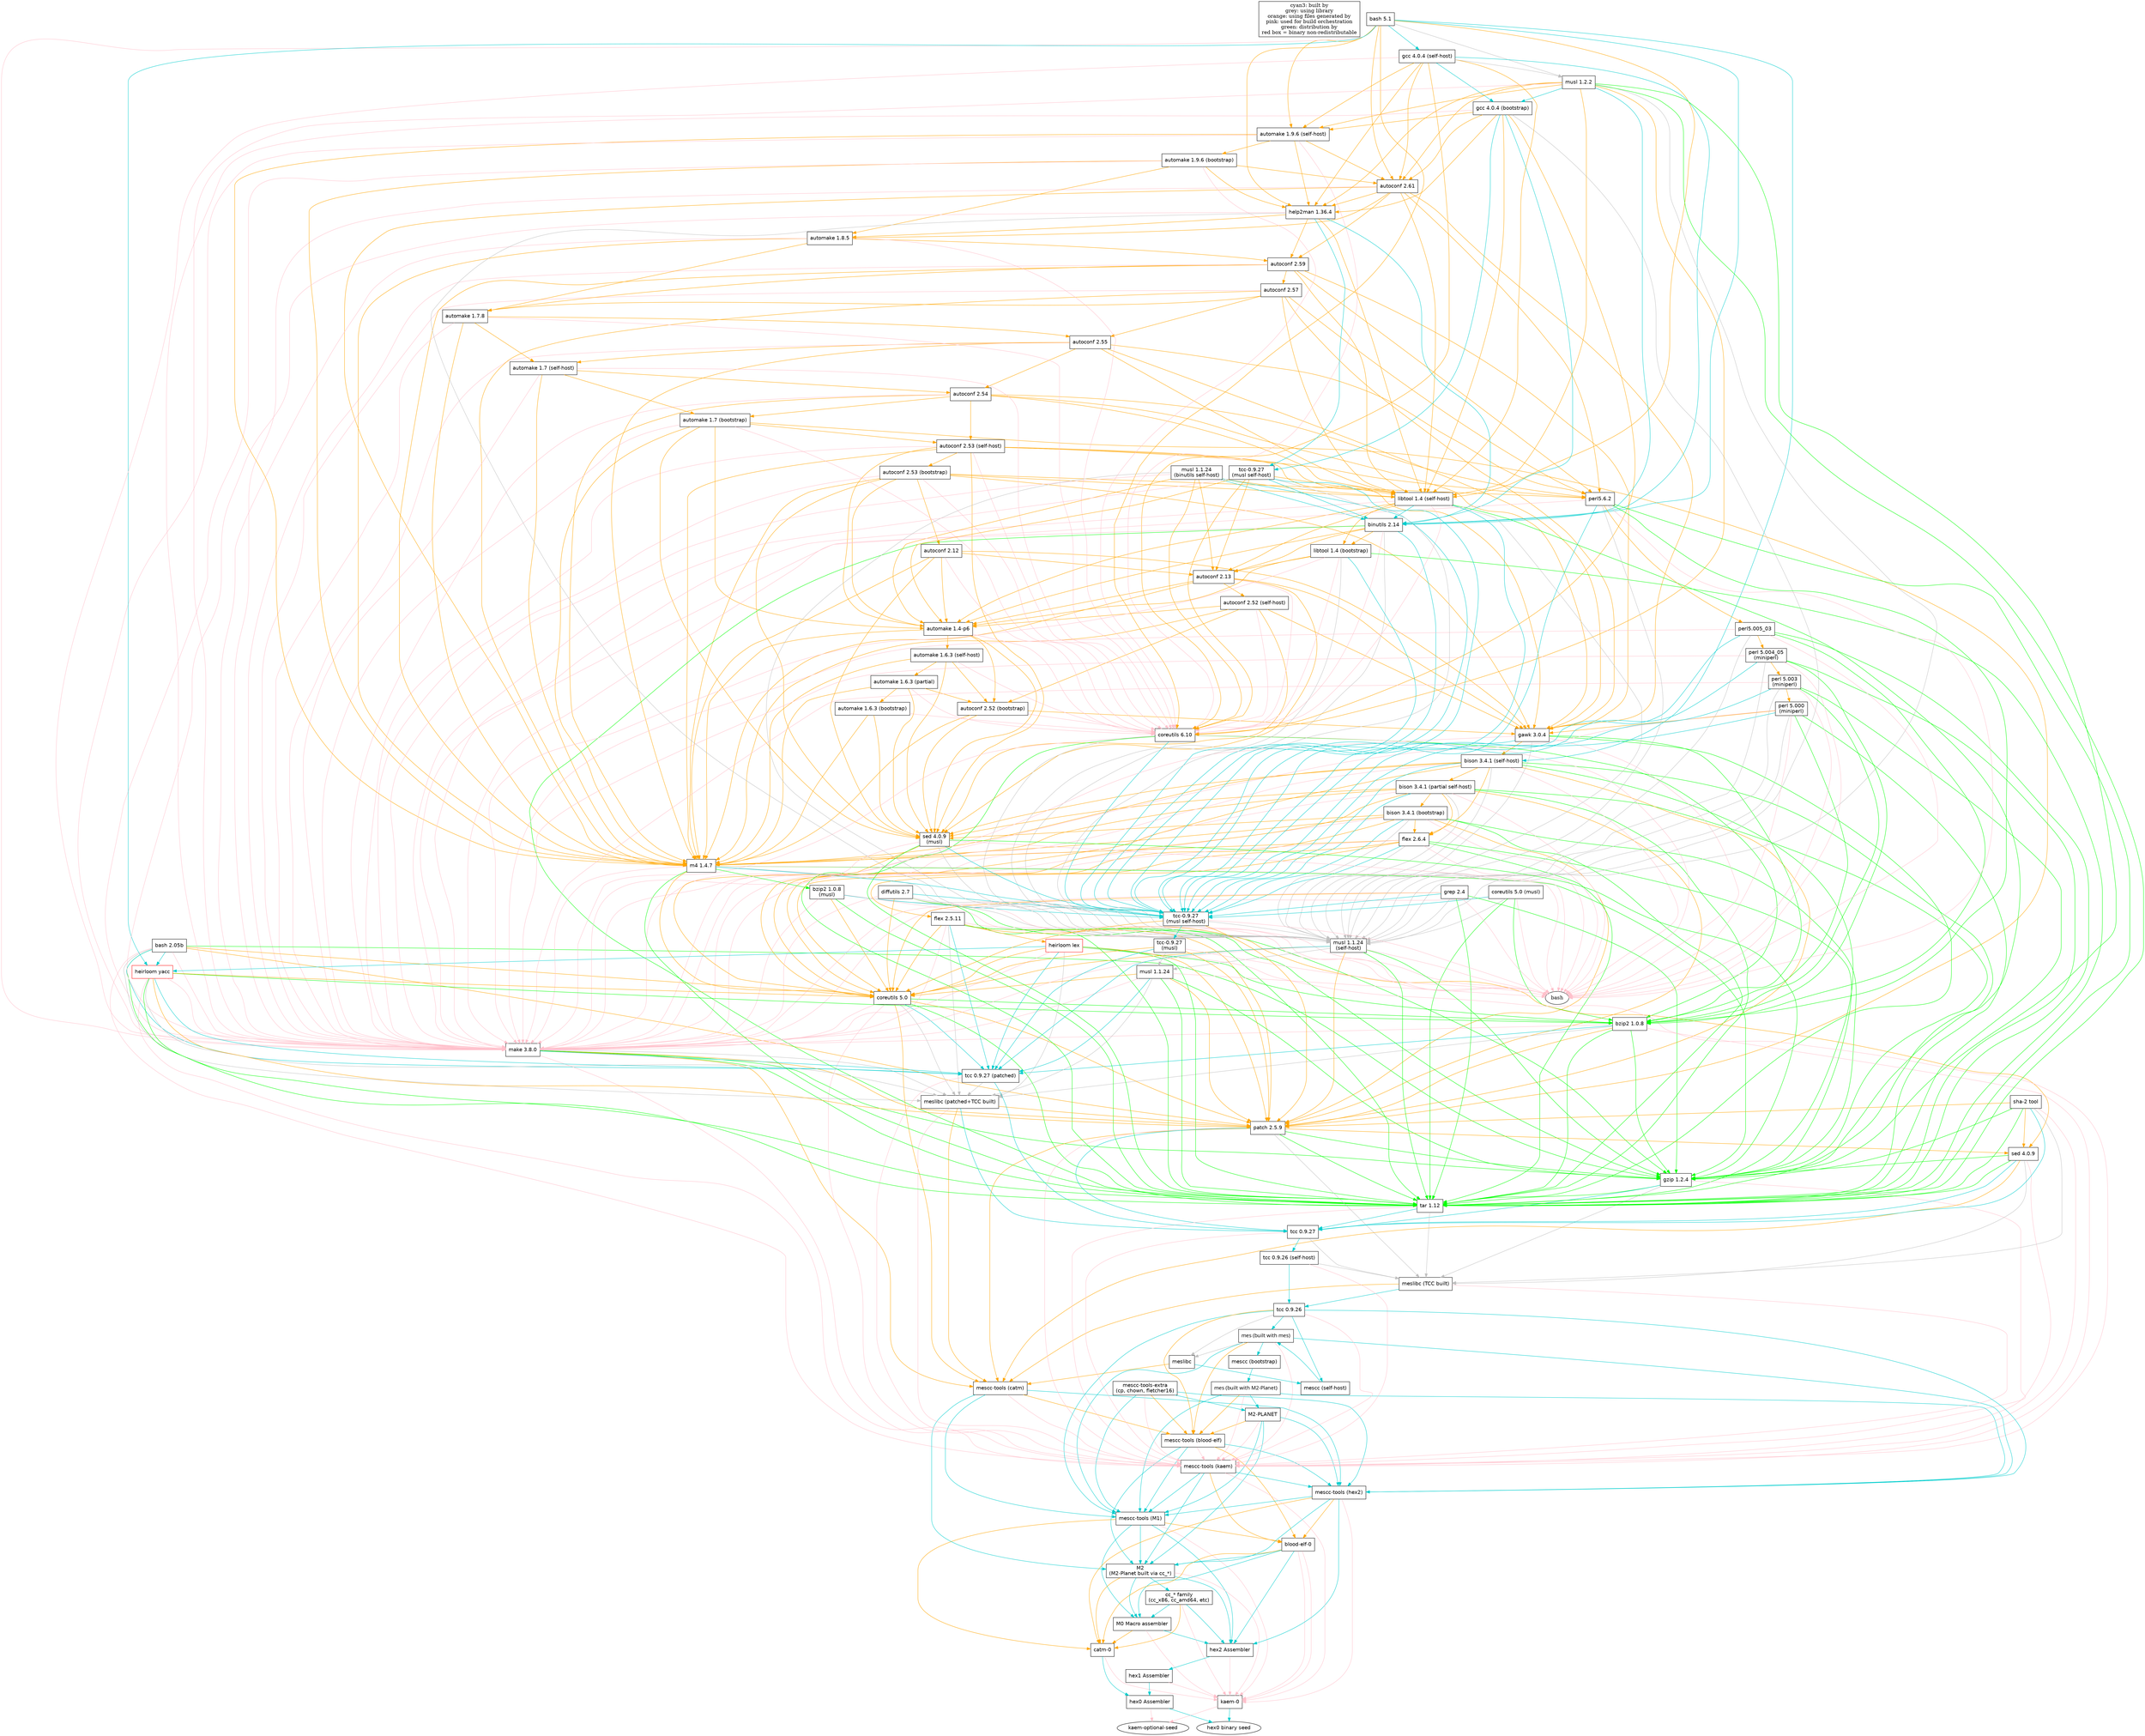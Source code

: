 digraph "live-bootstrap" {
	"NULL"  [label = "cyan3: built by\ngrey: using library\norange: using files generated by\npink: used for build orchestration\ngreen: distribution by\nred box = binary non-redistributable", shape = box];

	# boxes of software
	"M0-Macro" [label = "M0 Macro assembler", shape = box, fontname = Helvetica];
	"M1" [label = "mescc-tools (M1)", shape = box, fontname = Helvetica];
	"M2" [label = "M2\n(M2-Planet built via cc_*)", shape = box, fontname = Helvetica];
	"M2-Planet" [label = "M2-PLANET", shape = box, fontname = Helvetica];
	"autoconf0" [label = "autoconf 2.52 (bootstrap)", shape=box, fontname=Helvetica];
	"autoconf1" [label = "autoconf 2.52 (self-host)", shape=box, fontname=Helvetica];
	"autoconf10" [label = "autoconf 2.61", shape=box, fontname=Helvetica];
	"autoconf2" [label = "autoconf 2.13", shape=box, fontname=Helvetica];
	"autoconf3" [label = "autoconf 2.12", shape=box, fontname=Helvetica];
	"autoconf4" [label = "autoconf 2.53 (bootstrap)", shape=box, fontname=Helvetica];
	"autoconf5" [label = "autoconf 2.53 (self-host)", shape=box, fontname=Helvetica];
	"autoconf6" [label = "autoconf 2.54", shape=box, fontname=Helvetica];
	"autoconf7" [label = "autoconf 2.55", shape=box, fontname=Helvetica];
	"autoconf8" [label = "autoconf 2.57", shape=box, fontname=Helvetica];
	"autoconf9" [label = "autoconf 2.59", shape=box, fontname=Helvetica];
	"automake0" [label = "automake 1.6.3 (bootstrap)", shape=box, fontname=Helvetica];
	"automake1" [label = "automake 1.6.3 (partial)", shape=box, fontname=Helvetica];
	"automake2" [label = "automake 1.6.3 (self-host)", shape=box, fontname=Helvetica];
	"automake3" [label = "automake 1.4-p6", shape=box, fontname=Helvetica];
	"automake4" [label = "automake 1.7 (bootstrap)", shape=box, fontname=Helvetica];
	"automake5" [label = "automake 1.7 (self-host)", shape=box, fontname=Helvetica];
	"automake6" [label = "automake 1.7.8", shape=box, fontname=Helvetica];
	"automake7" [label = "automake 1.8.5", shape=box, fontname=Helvetica];
	"automake8" [label = "automake 1.9.6 (bootstrap)", shape=box, fontname=Helvetica];
	"automake9" [label = "automake 1.9.6 (self-host)", shape=box, fontname=Helvetica];
	"bash0" [label = "bash 2.05b", shape=box, fontname=Helvetica];
	"bash1" [label = "bash 5.1", shape=box, fontname=Helvetica];
	"binutils0" [label = "binutils 2.14", shape=box, fontname=Helvetica];
	"bison0" [label = "bison 3.4.1 (bootstrap)", shape=box, fontname=Helvetica];
	"bison1" [label = "bison 3.4.1 (partial self-host)", shape=box, fontname=Helvetica];
	"bison2" [label = "bison 3.4.1 (self-host)", shape=box, fontname=Helvetica];
	"blood-elf" [label = "mescc-tools (blood-elf)", shape = box, fontname = Helvetica];
	"blood-elf-0" [label = "blood-elf-0", shape = box, fontname = Helvetica];
	"bzip2" [label = "bzip2 1.0.8", shape=box, fontname=Helvetica];
	"bzip2-musl" [label = "bzip2 1.0.8\n(musl)", shape=box, fontname=Helvetica];
	"catm" [label = "mescc-tools (catm)", shape = box, fontname = Helvetica];
	"catm-0" [label = "catm-0", shape = box, fontname = Helvetica];
	"cc_*" [label = "cc_* family\n(cc_x86, cc_amd64, etc)", shape = box, fontname = Helvetica];
	"coreutils5" [label = "coreutils 5.0", shape=box, fontname=Helvetica];
	"coreutils5-musl" [label = "coreutils 5.0 (musl)", shape=box, fontname=Helvetica];
	"coreutils6" [label = "coreutils 6.10", shape=box, fontname=Helvetica];
	"diffutils" [label = "diffutils 2.7", shape=box, fontname=Helvetica];
	"flex" [label = "flex 2.6.4", shape=box, fontname=Helvetica];
	"flex0" [label = "flex 2.5.11", shape=box, fontname=Helvetica];
	"gawk" [label = "gawk 3.0.4", shape=box, fontname=Helvetica];
	"gcc0" [label = "gcc 4.0.4 (bootstrap)", shape=box, fontname=Helvetica];
	"gcc1" [label = "gcc 4.0.4 (self-host)", shape=box, fontname=Helvetica];
	"grep" [label = "grep 2.4", shape=box, fontname=Helvetica];
	"gzip" [label = "gzip 1.2.4", shape=box, fontname=Helvetica];
	"hex0-assembler" [label = "hex0 Assembler", shape = box, fontname = Helvetica];
	"help2man" [label = "help2man 1.36.4", shape = box, fontname = Helvetica];
	"hex0-seed" [label = "hex0 binary seed", fontname = Helvetica];
	"hex1-assembler" [label = "hex1 Assembler", shape = box, fontname = Helvetica];
	"hex2" [label = "mescc-tools (hex2)", shape = box, fontname = Helvetica];
	"hex2-assembler" [label = "hex2 Assembler", shape = box, fontname = Helvetica];
	"kaem" [label = "mescc-tools (kaem)", shape = box, fontname = Helvetica];
	"kaem-0" [label = "kaem-0", shape=box, fontname = Helvetica];
	"kaem-optional-seed" [label = "kaem-optional-seed", fontname = Helvetica];
	"lex" [label = "heirloom lex", shape=box, fontname=Helvetica, color=red];
	"libtool0" [label = "libtool 1.4 (bootstrap)", shape=box, fontname=Helvetica];
	"libtool1" [label = "libtool 1.4 (self-host)", shape=box, fontname=Helvetica];
	"m4" [label = "m4 1.4.7", shape=box, fontname=Helvetica];
	"make" [label = "make 3.8.0", shape=box, fontname=Helvetica];
	"mes" [label = "mes (built with mes)", shape = box, fontname = Helventica];
	"mes-m2" [label = "mes (built with M2-Planet)", shape = box, fontname = Helventica];
	"mescc" [label = "mescc (self-host)", shape = box, fontname = Helvetica];
	"mescc-0" [label = "mescc (bootstrap)", shape = box, fontname = Helvetica];
	"mescc-tools-extra" [label = "mescc-tools-extra\n(cp, chown, fletcher16)", shape=box, fontname=Helvetica];
	"meslibc" [label = "meslibc", shape = box, fontname = Helvetica];
	"meslibc-patch" [label = "meslibc (patched+TCC built)", shape = box, fontname = Helvetica];
	"meslibc-tcc" [label = "meslibc (TCC built)", shape = box, fontname = Helvetica];
	"musl1" [label = "musl 1.1.24", shape=box, fontname=Helvetica];
	"musl2" [label = "musl 1.1.24\n(self-host)", shape=box, fontname=Helvetica];
	"musl3" [label = "musl 1.1.24\n(binutils self-host)", shape=box, fontname=Helvetica];
	"musl4" [label = "musl 1.2.2", shape=box, fontname=Helvetica];
	"patch" [label = "patch 2.5.9", shape=box, fontname=Helvetica];
	"perl0" [label = "perl 5.000\n(miniperl)", shape=box, fontname=Helvetica];
	"perl1" [label = "perl 5.003\n(miniperl)", shape=box, fontname=Helvetica];
	"perl2" [label = "perl 5.004_05\n(miniperl)", shape=box, fontname=Helvetica];
	"perl3" [label = "perl5.005_03", shape=box, fontname=Helvetica];
	"perl4" [label = "perl5.6.2", shape=box, fontname=Helvetica];
	"sed" [label = "sed 4.0.9", shape=box, fontname=Helvetica];
	"sed-musl" [label = "sed 4.0.9\n(musl)", shape=box, fontname=Helvetica];
	"sha-2" [label = "sha-2 tool", shape=box, fontname=Helvetica];
	"tar" [label = "tar 1.12", shape=box, fontname=Helvetica];
	"tcc 0.9.26" [label = "tcc 0.9.26 (self-host)", shape = box, fontname = Helvetica];
	"tcc 0.9.26-0" [label = "tcc 0.9.26", shape = box, fontname = Helvetica];
	"tcc" [label = "tcc 0.9.27", shape = box, fontname = Helvetica];
	"tcc-musl0" [label = "tcc-0.9.27\n(musl)", shape = box, fontname = Helvetica];
	"tcc-musl1" [label = "tcc-0.9.27\n(musl self-host)", shape = box, fontname = Helvetica];
	"tcc-musl2" [label = "tcc-0.9.27\n(musl self-host)", shape = box, fontname = Helvetica];
	"tcc-patch" [label = "tcc 0.9.27 (patched)", shape = box, fontname = Helvetica];
	"yacc" [label = "heirloom yacc", shape=box, fontname=Helvetica, color=red];

	subgraph "stage0-posix" {
	# Step 0a
	"hex0-assembler" -> "hex0-seed" [color = cyan3];
	"hex0-assembler" -> "kaem-optional-seed" [color = pink];
	# Step 0b
	"kaem-0" -> "hex0-seed" [color = cyan3];
	"kaem-0" -> "kaem-optional-seed" [color = pink];
	# Step 1a
	"hex1-assembler" -> "hex0-assembler" [color = cyan3];
	"hex1-assembler" -> "kaem-0" [color = pink];
	# Step 1b
	"catm-0" -> "hex0-assembler" [color = cyan3];
	"catm-0" -> "kaem-0" [color = pink];
	# Step 2
	"hex2-assembler" -> "kaem-0" [color = pink];
	"hex2-assembler" -> "hex1-assembler" [color = cyan3];
	# Step 3
	"M0-Macro" -> "catm-0" [color = orange];
	"M0-Macro" -> "hex2-assembler" [color = cyan3];
	"M0-Macro" -> "kaem-0" [color = pink];
	# Step 4
	"cc_*" -> "M0-Macro" [color = cyan3];
	"cc_*" -> "catm-0" [color = orange];
	"cc_*" -> "hex2-assembler" [color = cyan3];
	"cc_*" -> "kaem-0" [color = pink];
	# Step 5
	"M2" -> "cc_*" [color = cyan3];
	"M2" -> "catm-0" [color = orange];
	"M2" -> "M0-Macro" [color = cyan3];
	"M2" -> "hex2-assembler" [color = cyan3];
	"M2" -> "kaem-0" [color = pink];
	# Step 6
	"blood-elf-0" -> "M2" [color = cyan3];
	"blood-elf-0" -> "catm-0" [color = orange];
	"blood-elf-0" -> "M0-Macro" [color = cyan3];
	"blood-elf-0" -> "kaem-0" [color = pink];
	"blood-elf-0" -> "hex2-assembler" [color = cyan3];
	"blood-elf-0" -> "kaem-0" [color = pink];
	# Step 7
	"M1" -> "M2" [color = cyan3];
	"M1" -> "blood-elf-0" [color = orange];
	"M1" -> "catm-0" [color = orange];
	"M1" -> "M0-Macro" [color = cyan3];
	"M1" -> "hex2-assembler" [color = cyan3];
	"M1" -> "kaem-0" [color = pink];
	# Step 8
	"hex2" -> "M2" [color = cyan3];
	"hex2" -> "blood-elf-0" [color = orange];
	"hex2" -> "M1" [color = cyan3];
	"hex2" -> "catm-0" [color = orange];
	"hex2" -> "hex2-assembler" [color = cyan3];
	"hex2" -> "kaem-0" [color = pink];
	# Step 9
	"kaem" -> "M2" [color = cyan3];
	"kaem" -> "blood-elf-0" [color = orange];
	"kaem" -> "M1" [color = cyan3];
	"kaem" -> "hex2" [color = cyan3];
	"kaem" -> "kaem-0" [color = pink];
	# Step 10
	"blood-elf" -> "M2" [color = cyan3];
	"blood-elf" -> "blood-elf-0" [color = orange];
	"blood-elf" -> "M1" [color = cyan3];
	"blood-elf" -> "hex2" [color = cyan3];
	"blood-elf" -> "kaem" [color = pink];
	# Step 11
	"catm" -> "M2" [color = cyan3];
	"catm" -> "blood-elf" [color = orange];
	"catm" -> "M1" [color = cyan3];
	"catm" -> "hex2" [color = cyan3];
	"catm" -> "kaem" [color = pink];
	# Step 12
	"M2-Planet" -> "M2" [color = cyan3];
	"M2-Planet" -> "blood-elf" [color = orange];
	"M2-Planet" -> "M1" [color = cyan3];
	"M2-Planet" -> "hex2" [color = cyan3];
	"M2-Planet" -> "kaem" [color = pink];

	# Step 13
	"mes-m2" -> "M2-Planet" [color = cyan3];
	"mes-m2" -> "blood-elf" [color = orange];
	"mes-m2" -> "M1" [color = cyan3];
	"mes-m2" -> "hex2" [color = cyan3];
	"mes-m2" -> "kaem" [color = pink];
	}

	subgraph extra {
	"mescc-tools-extra" -> "M1" [color = cyan3];
	"mescc-tools-extra" -> "M2-Planet" [color=cyan3];
	"mescc-tools-extra" -> "blood-elf" [color = orange];
	"mescc-tools-extra" -> "hex2" [color = cyan3];
	"mescc-tools-extra" -> "kaem" [color = pink];
	}

	# AFTER is done here

	subgraph mes {
	"mescc-0" -> "mes-m2" [color = cyan3];

	"meslibc" -> "mescc" [color = cyan3];
	"meslibc" -> "catm" [color = orange];

	"mes" -> "M1" [color = cyan3];
	"mes" -> "blood-elf" [color = orange];
	"mes" -> "hex2" [color = cyan3];
	"mes" -> "kaem" [color = pink];
	"mes" -> "mescc-0" [color = cyan3];
	"mes" -> "meslibc" [color = grey];

	"mescc" -> "mes" [color = cyan3];
	}

	subgraph "tinycc 0.9.26" {
	"tcc 0.9.26-0" -> "M1" [color = cyan3];
	"tcc 0.9.26-0" -> "blood-elf" [color = orange];
	"tcc 0.9.26-0" -> "hex2" [color = cyan3];
	"tcc 0.9.26-0" -> "kaem" [color = pink];
	"tcc 0.9.26-0" -> "mes" [color = cyan3];
	"tcc 0.9.26-0" -> "mescc" [color = cyan3];
	"tcc 0.9.26-0" -> "meslibc" [color = grey];

	"meslibc-tcc" -> "tcc 0.9.26-0" [color = cyan3];
	"meslibc-tcc" -> "catm" [color = orange];
	"meslibc-tcc" -> "kaem" [color = pink];

	"tcc 0.9.26" -> "tcc 0.9.26-0" [color = cyan3];
	"tcc 0.9.26" -> "kaem" [color = pink];
	"tcc 0.9.26" -> "meslibc-tcc" [color = grey];
	}

	subgraph "tinycc 0.9.27" {
	"tcc" -> "kaem" [color = pink];
	"tcc" -> "meslibc-tcc" [color = grey];
	"tcc" -> "tcc 0.9.26" [color = cyan3];
	}

	subgraph "tar 1.12" {
	"tar" -> "kaem" [color = pink];
	"tar" -> "meslibc-tcc" [color = grey];
	"tar" -> "tcc" [color = cyan3];
	}

	subgraph "gzip 1.2.4" {
	"gzip" -> "kaem" [color = pink];
	"gzip" -> "meslibc-tcc" [color = grey];
	"gzip" -> "tar" [color = green];
	"gzip" -> "tcc" [color = cyan3];
	}

	subgraph "sed 4.0.9" {
	"sed" -> "catm" [color = orange];
	"sed" -> "gzip" [color = green];
	"sed" -> "kaem" [color = pink];
	"sed" -> "meslibc-tcc" [color = grey];
	"sed" -> "tar" [color = green];
	"sed" -> "tcc" [color = cyan3];
	}

	subgraph "patch 2.5.9" {
	"patch" -> "catm" [color = orange];
	"patch" -> "gzip" [color = green];
	"patch" -> "kaem" [color = pink];
	"patch" -> "meslibc-tcc" [color = grey];
	"patch" -> "sed" [color = orange];
	"patch" -> "tar" [color = green];
	"patch" -> "tcc" [color = cyan3];
	}

	subgraph "sha-2" {
	"sha-2" -> "gzip" [color = green];
	"sha-2" -> "kaem" [color = pink];
	"sha-2" -> "meslibc-tcc" [color = grey];
	"sha-2" -> "patch" [color = orange];
	"sha-2" -> "sed" [color = orange];
	"sha-2" -> "tar" [color = green];
	"sha-2" -> "tcc" [color = cyan3];
	}

	# We Redo checksums using sha256sum here

	subgraph "patched mes-libc" {
	"meslibc-patch" -> "tcc" [color = cyan3];
	"meslibc-patch" -> "catm" [color = orange];
	"meslibc-patch" -> "patch" [color = orange];
	"meslibc-patch" -> "kaem" [color = pink];
	}

	subgraph "patched tcc" {
	"tcc-patch" -> "kaem" [color = pink];
	"tcc-patch" -> "meslibc-patch" [color = grey];
	"tcc-patch" -> "tcc" [color = cyan3];
	}

	subgraph "make 3.80" {
	"make" -> "catm" [color = orange];
	"make" -> "gzip" [color = green];
	"make" -> "kaem" [color = pink];
	"make" -> "meslibc-patch" [color = grey];
	"make" -> "patch" [color = orange];
	"make" -> "tar" [color = green];
	"make" -> "tcc-patch" [color = cyan3];
	}

	subgraph "bzip2 1.0.8" {
	"bzip2" -> "gzip" [color = green];
	"bzip2" -> "kaem" [color = pink];
	"bzip2" -> "make" [color = pink];
	"bzip2" -> "meslibc-patch" [color = grey];
	"bzip2" -> "patch" [color = orange];
	"bzip2" -> "tar" [color = green];
	"bzip2" -> "tcc-patch" [color = cyan3];
	}

	subgraph "coreutils 5.0" {
	"coreutils5" -> "bzip2" [color = green];
	"coreutils5" -> "catm" [color = orange];
	"coreutils5" -> "kaem" [color = pink];
	"coreutils5" -> "make" [color = pink];
	"coreutils5" -> "meslibc-patch" [color = grey];
	"coreutils5" -> "patch" [color = orange];
	"coreutils5" -> "tar" [color = green];
	"coreutils5" -> "tcc-patch" [color = cyan3];
	}

	subgraph "heirloom devtools" {
	"yacc" -> "bzip2" [color = green];
	"yacc" -> "coreutils5" [color = orange];
	"yacc" -> "kaem" [color = pink];
	"yacc" -> "make" [color = pink];
	"yacc" -> "meslibc-patch" [color = grey];
	"yacc" -> "patch" [color = orange];
	"yacc" -> "tar" [color = green];
	"yacc" -> "tcc-patch" [color = cyan3];

	"lex" -> "bzip2" [color = green];
	"lex" -> "coreutils5" [color = orange];
	"lex" -> "kaem" [color = pink];
	"lex" -> "make" [color = pink];
	"lex" -> "meslibc-patch" [color = grey];
	"lex" -> "patch" [color = orange];
	"lex" -> "tar" [color = green];
	"lex" -> "tcc-patch" [color = cyan3];
	"lex" -> "yacc" [color = cyan3];
	}

	subgraph "bash 2.05b" {
	"bash0" -> "coreutils5" [color = orange];
	"bash0" -> "gzip" [color = green];
	"bash0" -> "kaem" [color = pink];
	"bash0" -> "make" [color = pink];
	"bash0" -> "meslibc-patch" [color = grey];
	"bash0" -> "patch" [color = orange];
	"bash0" -> "tar" [color = green];
	"bash0" -> "tcc-patch" [color = cyan3];
	"bash0" -> "yacc" [color = cyan3];
	}

	subgraph "flex 2.5.11" {
	"flex0" -> "bash" [color = pink];
	"flex0" -> "coreutils5" [color = orange];
	"flex0" -> "gzip" [color = green];
	"flex0" -> "lex" [color = orange];
	"flex0" -> "make" [color = pink];
	"flex0" -> "meslibc-patch" [color = grey];
	"flex0" -> "patch" [color = orange];
	"flex0" -> "sed" [color = orange];
	"flex0" -> "tar" [color = green];
	"flex0" -> "tcc-patch" [color = cyan3];
	}

	subgraph "musl 1.1.24" {
	"musl1" -> "bash" [color = pink];
	"musl1" -> "coreutils5" [color = orange];
	"musl1" -> "gzip" [color = green];
	"musl1" -> "make" [color = pink];
	"musl1" -> "meslibc-patch" [color = grey];
	"musl1" -> "patch" [color = orange];
	"musl1" -> "tar" [color = green];
	"musl1" -> "tcc-patch" [color = cyan3];
	}

	subgraph "tcc 0.9.27 (musl)" {
	"tcc-musl0" -> "bash" [color = pink];
	"tcc-musl0" -> "coreutils5" [color = orange];
	"tcc-musl0" -> "musl1" [color = grey];
	"tcc-musl0" -> "patch" [color = orange];
	"tcc-musl0" -> "tcc-patch" [color = cyan3];
	}

	subgraph "musl 1.1.24 (tcc-musl)" {
	"musl2" -> "bash" [color = pink];
	"musl2" -> "coreutils5" [color = orange];
	"musl2" -> "gzip" [color = green];
	"musl2" -> "make" [color = pink];
	"musl2" -> "musl1" [color = grey];
	"musl2" -> "patch" [color = orange];
	"musl2" -> "tar" [color = green];
	"musl2" -> "tcc-patch" [color = cyan3];
	}

	subgraph "tcc 0.9.27 (musl v2)" {
	"tcc-musl1" -> "bash" [color = pink];
	"tcc-musl1" -> "coreutils5" [color = orange];
	"tcc-musl1" -> "musl2" [color = grey];
	"tcc-musl1" -> "patch" [color = orange];
	"tcc-musl1" -> "tcc-musl0" [color = cyan3];
	}

	subgraph "sed 4.0.9" {
	"sed-musl" -> "bash" [color = pink];
	"sed-musl" -> "coreutils5" [color = orange];
	"sed-musl" -> "gzip" [color = green];
	"sed-musl" -> "make" [color = pink];
	"sed-musl" -> "musl2" [color = grey];
	"sed-musl" -> "tar" [color = green];
	"sed-musl" -> "tcc-musl1" [color = cyan3];
	}

	subgraph "bzip2 1.0.8" {
	"bzip2-musl" -> "bash" [color = pink];
	"bzip2-musl" -> "coreutils5" [color = orange];
	"bzip2-musl" -> "make" [color = pink];
	"bzip2-musl" -> "musl2" [color = grey];
	"bzip2-musl" -> "tar" [color = green];
	"bzip2-musl" -> "tcc-musl1" [color = cyan3];
	}

	subgraph "m4 1.4.7" {
	"m4" -> "bash" [color = pink];
	"m4" -> "coreutils5" [color = orange];
	"m4" -> "gzip" [color = green];
	"m4" -> "make" [color = pink];
	"m4" -> "musl2" [color = grey];
	"m4" -> "tar" [color = green];
	"m4" -> "bzip2-musl" [color = green];
	"m4" -> "tcc-musl1" [color = cyan3];
	}

	subgraph "flex 2.6.14" {
	"flex" -> "bash" [color = pink];
	"flex" -> "coreutils5" [color = orange];
	"flex" -> "flex0" [color = orange];
	"flex" -> "gzip" [color = green];
	"flex" -> "m4" [color = orange];
	"flex" -> "make" [color = pink];
	"flex" -> "musl2" [color = grey];
	"flex" -> "tar" [color = green];
	"flex" -> "tcc-musl1" [color = cyan3];
	}

	subgraph "bison 3.4.1" {
	"bison0" -> "bash" [color = pink];
	"bison0" -> "coreutils5" [color = orange];
	"bison0" -> "flex" [color = orange];
	"bison0" -> "gzip" [color = green];
	"bison0" -> "m4" [color = orange];
	"bison0" -> "make" [color = pink];
	"bison0" -> "musl2" [color = grey];
	"bison0" -> "patch" [color = orange];
	"bison0" -> "sed-musl" [color = orange];
	"bison0" -> "tar" [color = green];
	"bison0" -> "tcc-musl1" [color = cyan3];

	"bison1" -> "bash" [color = pink];
	"bison1" -> "bison0" [color = orange];
	"bison1" -> "coreutils5" [color = orange];
	"bison1" -> "flex" [color = orange];
	"bison1" -> "gzip" [color = green];
	"bison1" -> "m4" [color = orange];
	"bison1" -> "make" [color = pink];
	"bison1" -> "musl2" [color = grey];
	"bison1" -> "patch" [color = orange];
	"bison1" -> "sed-musl" [color = orange];
	"bison1" -> "tar" [color = green];
	"bison1" -> "tcc-musl1" [color = cyan3];

	"bison2" -> "bash" [color = pink];
	"bison2" -> "bison1" [color = orange];
	"bison2" -> "coreutils5" [color = orange];
	"bison2" -> "flex" [color = orange];
	"bison2" -> "gzip" [color = green];
	"bison2" -> "m4" [color = orange];
	"bison2" -> "make" [color = pink];
	"bison2" -> "musl2" [color = grey];
	"bison2" -> "patch" [color = orange];
	"bison2" -> "sed-musl" [color = orange];
	"bison2" -> "tar" [color = green];
	"bison2" -> "tcc-musl1" [color = cyan3];
	}

	subgraph "grep 2.4" {
	"grep" -> "bash" [color = pink];
	"grep" -> "coreutils5" [color = orange];
	"grep" -> "gzip" [color = green];
	"grep" -> "make" [color = pink];
	"grep" -> "musl2" [color = grey];
	"grep" -> "tar" [color = green];
	"grep" -> "tcc-musl1" [color = cyan3];
	}

	subgraph "diffutils 2.7" {
	"diffutils" -> "bash" [color = pink];
	"diffutils" -> "coreutils5" [color = orange];
	"diffutils" -> "gzip" [color = green];
	"diffutils" -> "make" [color = pink];
	"diffutils" -> "musl2" [color = grey];
	"diffutils" -> "tar" [color = green];
	"diffutils" -> "tcc-musl1" [color = cyan3];
	}

	subgraph "coreutils 5.0 musl" {
	"coreutils5-musl" -> "bzip2" [color = green];
	"coreutils5-musl" -> "bash" [color = pink];
	"coreutils5-musl" -> "make" [color = pink];
	"coreutils5-musl" -> "musl2" [color = grey];
	"coreutils5-musl" -> "tar" [color = green];
	"coreutils5-musl" -> "tcc-musl1" [color = cyan3];
	}

	subgraph "coreutils 6.10" {
	"coreutils6" -> "bzip2" [color = green];
	"coreutils6" -> "bash" [color = pink];
	"coreutils6" -> "make" [color = pink];
	"coreutils6" -> "musl2" [color = grey];
	"coreutils6" -> "tar" [color = green];
	"coreutils6" -> "tcc-musl1" [color = cyan3];
	}

	subgraph "gawk 3.0.4" {
	"gawk" -> "bison2" [color = orange];
	"gawk" -> "bzip2" [color = green];
	"gawk" -> "bash" [color = pink];
	"gawk" -> "make" [color = pink];
	"gawk" -> "musl2" [color = grey];
	"gawk" -> "tar" [color = green];
	"gawk" -> "tcc-musl1" [color = cyan3];
	}

	subgraph "perl" {
	"perl0" -> "bash" [color = pink];
	"perl0" -> "bzip2" [color = green];
	"perl0" -> "gawk" [color = orange];
	"perl0" -> "make" [color = pink];
	"perl0" -> "musl2" [color = grey];
	"perl0" -> "tar" [color = green];
	"perl0" -> "tcc-musl1" [color = cyan3];

	"perl1" -> "bash" [color = pink];
	"perl1" -> "bzip2" [color = green];
	"perl1" -> "perl0" [color = orange];
	"perl1" -> "make" [color = pink];
	"perl1" -> "musl2" [color = grey];
	"perl1" -> "tar" [color = green];
	"perl1" -> "tcc-musl1" [color = cyan3];

	"perl2" -> "bash" [color = pink];
	"perl2" -> "bzip2" [color = green];
	"perl2" -> "perl1" [color = orange];
	"perl2" -> "make" [color = pink];
	"perl2" -> "musl2" [color = grey];
	"perl2" -> "tar" [color = green];
	"perl2" -> "tcc-musl1" [color = cyan3];

	"perl3" -> "bash" [color = pink];
	"perl3" -> "bzip2" [color = green];
	"perl3" -> "perl2" [color = orange];
	"perl3" -> "make" [color = pink];
	"perl3" -> "musl2" [color = grey];
	"perl3" -> "tar" [color = green];
	"perl3" -> "tcc-musl1" [color = cyan3];

	"perl4" -> "bash" [color = pink];
	"perl4" -> "bzip2" [color = green];
	"perl4" -> "perl3" [color = orange];
	"perl4" -> "make" [color = pink];
	"perl4" -> "musl2" [color = grey];
	"perl4" -> "tar" [color = green];
	"perl4" -> "tcc-musl1" [color = cyan3];
	}

	subgraph "autocrap vol1" {
	"autoconf0" -> "coreutils6" [color = pink];
	"autoconf0" -> "m4" [color = orange];
	"autoconf0" -> "sed-musl" [color = orange];
	"autoconf0" -> "gawk" [color = orange];

	"automake0" -> "coreutils6" [color = pink];
	"automake0" -> "m4" [color = orange];
	"automake0" -> "sed-musl" [color = orange];

	"automake1" -> "autoconf0" [color = orange];
	"automake1" -> "automake0" [color = orange];
	"automake1" -> "coreutils6" [color = pink];
	"automake1" -> "m4" [color = orange];
	"automake1" -> "sed-musl" [color = orange];

	"automake2" -> "autoconf0" [color = orange];
	"automake2" -> "automake1" [color = orange];
	"automake2" -> "coreutils6" [color = pink];
	"automake2" -> "m4" [color = orange];
	"automake2" -> "sed-musl" [color = orange];

	"automake3" -> "autoconf0" [color = orange];
	"automake3" -> "automake2" [color = orange];
	"automake3" -> "coreutils6" [color = pink];
	"automake3" -> "m4" [color = orange];
	"automake3" -> "sed-musl" [color = orange];

	"autoconf1" -> "autoconf0" [color = orange];
	"autoconf1" -> "automake3" [color = orange];
	"autoconf1" -> "coreutils6" [color = pink];
	"autoconf1" -> "gawk" [color = orange];
	"autoconf1" -> "m4" [color = orange];
	"autoconf1" -> "sed-musl" [color = orange];

	"autoconf2" -> "autoconf1" [color = orange];
	"autoconf2" -> "automake3" [color = orange];
	"autoconf2" -> "coreutils6" [color = pink];
	"autoconf2" -> "gawk" [color = orange];
	"autoconf2" -> "m4" [color = orange];
	"autoconf2" -> "sed-musl" [color = orange];

	"autoconf3" -> "autoconf2" [color = orange];
	"autoconf3" -> "automake3" [color = orange];
	"autoconf3" -> "coreutils6" [color = pink];
	"autoconf3" -> "gawk" [color = orange];
	"autoconf3" -> "m4" [color = orange];
	"autoconf3" -> "sed-musl" [color = orange];

	"libtool0" -> "autoconf2" [color = orange];
	"libtool0" -> "automake3" [color = orange];
	"libtool0" -> "coreutils6" [color = pink];
	"libtool0" -> "make" [color = pink];
	"libtool0" -> "musl2" [color = grey];
	"libtool0" -> "tar" [color = green];
	"libtool0" -> "tcc-musl1" [color = cyan3];
	}

	subgraph "binutils 2.14" {
	"binutils0" -> "autoconf2" [color = orange];
	"binutils0" -> "automake3" [color = orange];
	"binutils0" -> "libtool0" [color = orange];
	"binutils0" -> "coreutils6" [color = pink];
	"binutils0" -> "make" [color = pink];
	"binutils0" -> "musl2" [color = grey];
	"binutils0" -> "tar" [color = green];
	"binutils0" -> "tcc-musl1" [color = cyan3];
	}

	subgraph "libtool 1.4" {
	"libtool1" -> "autoconf2" [color = orange];
	"libtool1" -> "automake3" [color = orange];
	"libtool1" -> "binutils0" [color = cyan3];
	"libtool1" -> "coreutils6" [color = pink];
	"libtool1" -> "libtool0" [color = orange];
	"libtool1" -> "make" [color = pink];
	"libtool1" -> "musl2" [color = grey];
	"libtool1" -> "tar" [color = green];
	"libtool1" -> "tcc-musl1" [color = cyan3];
	}

	subgraph "musl 1.1.24 (v3)" {
	"musl3" -> "autoconf2" [color = orange];
	"musl3" -> "automake3" [color = orange];
	"musl3" -> "binutils0" [color = cyan3];
	"musl3" -> "coreutils6" [color = orange];
	"musl3" -> "libtool1" [color = orange];
	"musl3" -> "make" [color = pink];
	"musl3" -> "musl2" [color = grey];
	"musl3" -> "tcc-musl1" [color = cyan3];
	}

	subgraph "tcc 0.9.27 (musl v3)" {
	"tcc-musl2" -> "autoconf2" [color = orange];
	"tcc-musl2" -> "automake3" [color = orange];
	"tcc-musl2" -> "binutils0" [color = cyan3];
	"tcc-musl2" -> "coreutils6" [color = orange];
	"tcc-musl2" -> "libtool1" [color = orange];
	"tcc-musl2" -> "make" [color = pink];
	"tcc-musl2" -> "musl2" [color = grey];
	"tcc-musl2" -> "tcc-musl1" [color = cyan3];
	}

	subgraph "autocrap vol2" {
	"autoconf4" -> "autoconf3" [color = orange];
	"autoconf4" -> "automake3" [color = orange];
	"autoconf4" -> "coreutils6" [color = pink];
	"autoconf4" -> "gawk" [color = orange];
	"autoconf4" -> "libtool1" [color = orange];
	"autoconf4" -> "m4" [color = orange];
	"autoconf4" -> "make" [color = pink];
	"autoconf4" -> "perl4" [color = orange];
	"autoconf4" -> "sed-musl" [color = orange];

	"autoconf5" -> "autoconf4" [color = orange];
	"autoconf5" -> "automake3" [color = orange];
	"autoconf5" -> "coreutils6" [color = pink];
	"autoconf5" -> "gawk" [color = orange];
	"autoconf5" -> "libtool1" [color = orange];
	"autoconf5" -> "m4" [color = orange];
	"autoconf5" -> "make" [color = pink];
	"autoconf5" -> "perl4" [color = orange];
	"autoconf5" -> "sed-musl" [color = orange];

	"automake4" -> "autoconf5" [color = orange];
	"automake4" -> "automake3" [color = orange];
	"automake4" -> "coreutils6" [color = pink];
	"automake4" -> "m4" [color = orange];
	"automake4" -> "make" [color = pink];
	"automake4" -> "patch" [color = orange];
	"automake4" -> "sed-musl" [color = orange];

	"autoconf6" -> "autoconf5" [color = orange];
	"autoconf6" -> "automake4" [color = orange];
	"autoconf6" -> "gawk" [color = orange];
	"autoconf6" -> "libtool1" [color = orange];
	"autoconf6" -> "m4" [color = orange];
	"autoconf6" -> "make" [color = pink];
	"autoconf6" -> "perl4" [color = orange];

	"automake5" -> "autoconf6" [color = orange];
	"automake5" -> "automake4" [color = orange];
	"automake5" -> "coreutils6" [color = pink];
	"automake5" -> "m4" [color = orange];
	"automake5" -> "make" [color = pink];

	"autoconf7" -> "autoconf6" [color = orange];
	"autoconf7" -> "automake5" [color = orange];
	"autoconf7" -> "gawk" [color = orange];
	"autoconf7" -> "libtool1" [color = orange];
	"autoconf7" -> "m4" [color = orange];
	"autoconf7" -> "make" [color = pink];
	"autoconf7" -> "perl4" [color = orange];

	"automake6" -> "autoconf7" [color = orange];
	"automake6" -> "automake5" [color = orange];
	"automake6" -> "coreutils6" [color = pink];
	"automake6" -> "m4" [color = orange];
	"automake6" -> "make" [color = pink];

	"autoconf8" -> "autoconf7" [color = orange];
	"autoconf8" -> "automake6" [color = orange];
	"autoconf8" -> "gawk" [color = orange];
	"autoconf8" -> "libtool1" [color = orange];
	"autoconf8" -> "m4" [color = orange];
	"autoconf8" -> "make" [color = pink];
	"autoconf8" -> "perl4" [color = orange];

	"autoconf9" -> "autoconf8" [color = orange];
	"autoconf9" -> "automake6" [color = orange];
	"autoconf9" -> "gawk" [color = orange];
	"autoconf9" -> "libtool1" [color = orange];
	"autoconf9" -> "m4" [color = orange];
	"autoconf9" -> "make" [color = pink];
	"autoconf9" -> "perl4" [color = orange];

	"automake7" -> "autoconf9" [color = orange];
	"automake7" -> "automake6" [color = orange];
	"automake7" -> "coreutils6" [color = pink];
	"automake7" -> "m4" [color = orange];
	"automake7" -> "make" [color = pink];
	}

	subgraph "help2man 1.36.4" {
	"help2man" -> "autoconf9" [color = orange];
	"help2man" -> "automake7" [color = orange];
	"help2man" -> "libtool1" [color = orange];
	"help2man" -> "binutils0" [color = cyan3];
	"help2man" -> "make" [color = pink];
	"help2man" -> "musl2" [color = grey];
	"help2man" -> "tcc-musl2" [color = cyan3];
	}

	subgraph "autocrap vol3" {
	"autoconf10" -> "autoconf9" [color = orange];
	"autoconf10" -> "automake7" [color = orange];
	"autoconf10" -> "gawk" [color = orange];
	"autoconf10" -> "help2man" [color = orange];
	"autoconf10" -> "libtool1" [color = orange];
	"autoconf10" -> "m4" [color = orange];
	"autoconf10" -> "make" [color = pink];
	"autoconf10" -> "perl4" [color = orange];

	"automake8" -> "autoconf10" [color = orange];
	"automake8" -> "automake7" [color = orange];
	"automake8" -> "coreutils6" [color = pink];
	"automake8" -> "help2man" [color = orange];
	"automake8" -> "m4" [color = orange];
	"automake8" -> "make" [color = pink];

	"automake9" -> "autoconf10" [color = orange];
	"automake9" -> "automake8" [color = orange];
	"automake9" -> "coreutils6" [color = pink];
	"automake9" -> "help2man" [color = orange];
	"automake9" -> "m4" [color = orange];
	"automake9" -> "make" [color = pink];
	}

	subgraph "doing something actually useful" {
	"gcc0" -> "autoconf10" [color = orange];
	"gcc0" -> "automake9" [color = orange];
	"gcc0" -> "binutils0" [color = cyan3];
	"gcc0" -> "coreutils6" [color = orange];
	"gcc0" -> "help2man" [color = orange];
	"gcc0" -> "libtool1" [color = orange];
	"gcc0" -> "make" [color = pink];
	"gcc0" -> "musl2" [color = grey];
	"gcc0" -> "tcc-musl2" [color = cyan3];

	"musl4" -> "autoconf10" [color = orange];
	"musl4" -> "automake9" [color = orange];
	"musl4" -> "binutils0" [color = cyan3];
	"musl4" -> "coreutils6" [color = orange];
	"musl4" -> "gcc0" [color = cyan3]
	"musl4" -> "gzip" [color = green];
	"musl4" -> "help2man" [color = orange];
	"musl4" -> "libtool1" [color = orange];
	"musl4" -> "make" [color = pink];
	"musl4" -> "musl2" [color = grey];
	"musl4" -> "tar" [color = green];

	"gcc1" -> "autoconf10" [color = orange];
	"gcc1" -> "automake9" [color = orange];
	"gcc1" -> "binutils0" [color = cyan3];
	"gcc1" -> "coreutils6" [color = orange];
	"gcc1" -> "gcc0" [color = cyan3];
	"gcc1" -> "help2man" [color = orange];
	"gcc1" -> "libtool1" [color = orange];
	"gcc1" -> "make" [color = pink];
	"gcc1" -> "musl4" [color = grey];
	}

	subgraph "interactive shell" {
	"bash1" -> "autoconf10" [color = orange];
	"bash1" -> "automake9" [color = orange];
	"bash1" -> "binutils0" [color = cyan3];
	"bash1" -> "bison2" [color = cyan3];
	"bash1" -> "coreutils6" [color = orange];
	"bash1" -> "gcc1" [color = cyan3];
	"bash1" -> "help2man" [color = orange];
	"bash1" -> "libtool1" [color = orange];
	"bash1" -> "make" [color = pink];
	"bash1" -> "musl4" [color = grey];
	"bash1" -> "yacc" [color = cyan3];
	}
}
